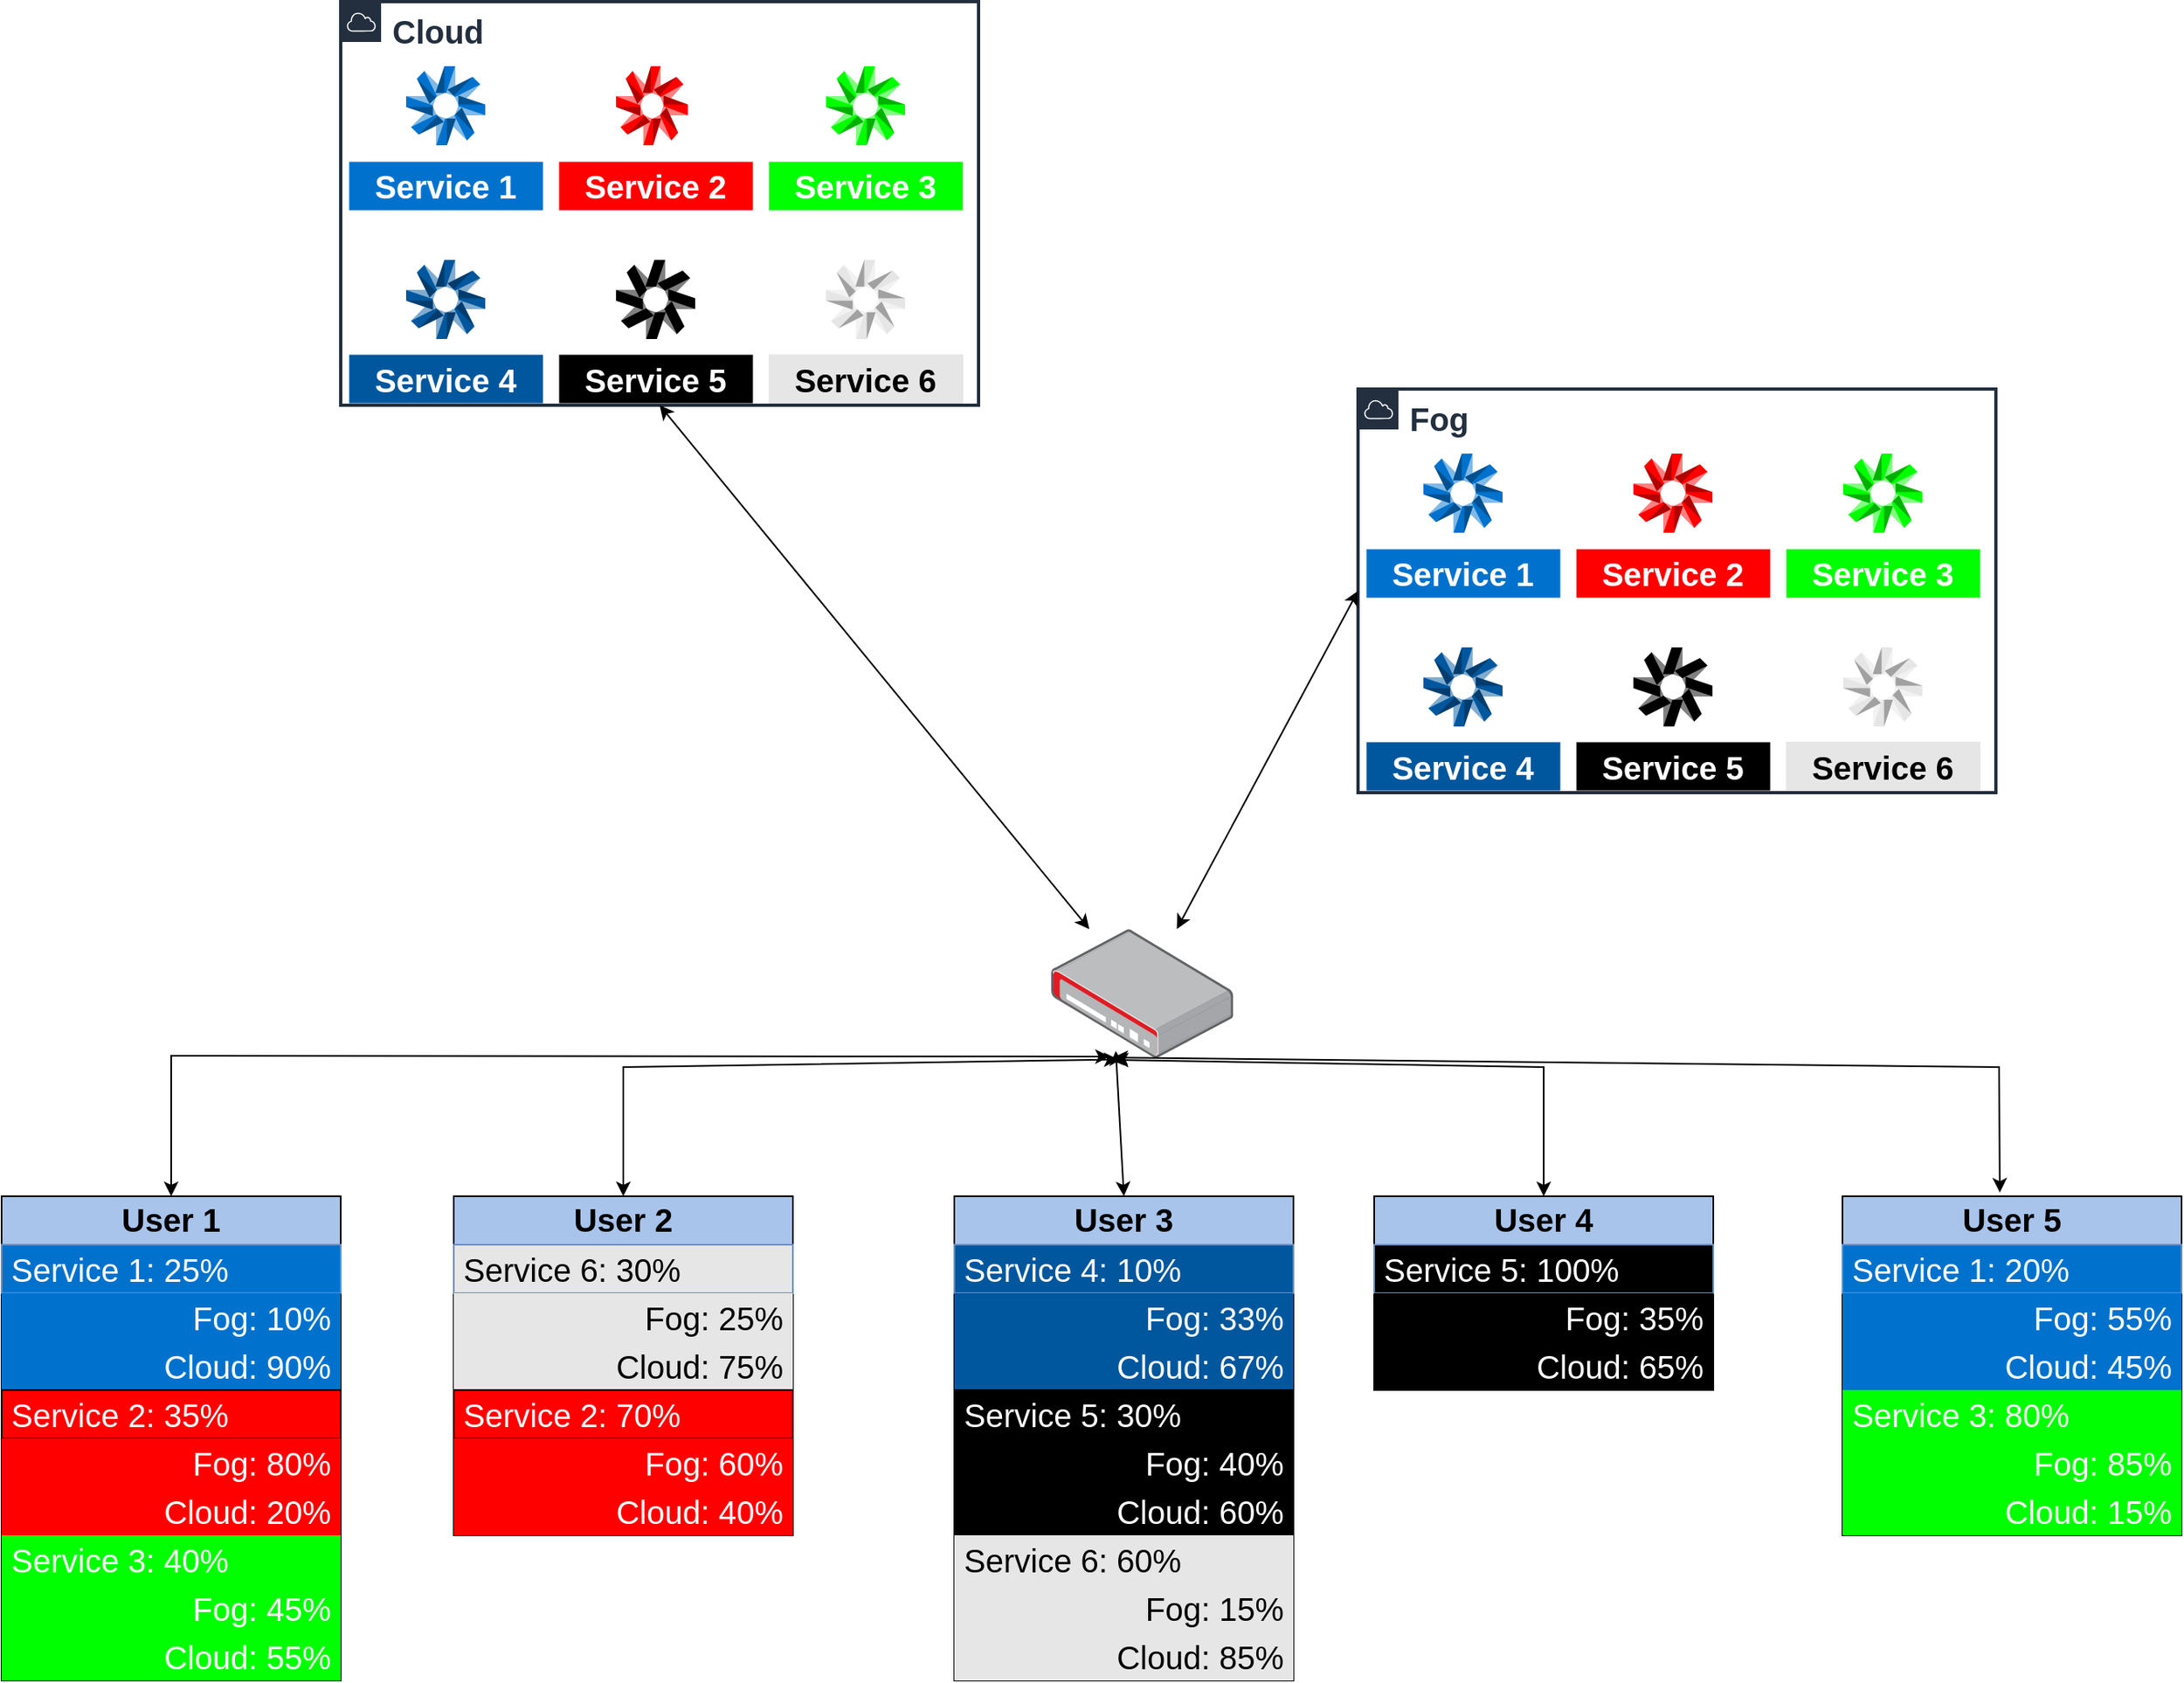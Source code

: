 <mxfile version="20.8.16" type="device"><diagram name="Page-1" id="K5hI7qBMbA0kYKejD6aS"><mxGraphModel dx="3341" dy="1462" grid="1" gridSize="10" guides="1" tooltips="1" connect="1" arrows="1" fold="1" page="1" pageScale="1" pageWidth="850" pageHeight="1100" math="0" shadow="0"><root><mxCell id="0"/><mxCell id="1" parent="0"/><mxCell id="tTI_45Hg4_2xt05tEy3o-35" value="" style="outlineConnect=0;dashed=0;verticalLabelPosition=bottom;verticalAlign=top;align=center;html=1;shape=mxgraph.aws3.chime;fillColor=#00579E;gradientColor=none;" parent="1" vertex="1"><mxGeometry x="30.5" y="370" width="49" height="49" as="geometry"/></mxCell><mxCell id="tTI_45Hg4_2xt05tEy3o-36" value="" style="outlineConnect=0;dashed=0;verticalLabelPosition=bottom;verticalAlign=top;align=center;html=1;shape=mxgraph.aws3.chime;fillColor=#FF0000;gradientColor=none;" parent="1" vertex="1"><mxGeometry x="160.5" y="250" width="44.5" height="49" as="geometry"/></mxCell><mxCell id="tTI_45Hg4_2xt05tEy3o-37" value="" style="outlineConnect=0;dashed=0;verticalLabelPosition=bottom;verticalAlign=top;align=center;html=1;shape=mxgraph.aws3.chime;fillColor=#00FF00;gradientColor=none;" parent="1" vertex="1"><mxGeometry x="290.5" y="250" width="49" height="49" as="geometry"/></mxCell><mxCell id="tTI_45Hg4_2xt05tEy3o-38" value="" style="outlineConnect=0;dashed=0;verticalLabelPosition=bottom;verticalAlign=top;align=center;html=1;shape=mxgraph.aws3.chime;fillColor=#000000;gradientColor=none;" parent="1" vertex="1"><mxGeometry x="160.5" y="370" width="49" height="49" as="geometry"/></mxCell><mxCell id="tTI_45Hg4_2xt05tEy3o-40" value="" style="outlineConnect=0;dashed=0;verticalLabelPosition=bottom;verticalAlign=top;align=center;html=1;shape=mxgraph.aws3.chime;fillColor=#E6E6E6;gradientColor=none;" parent="1" vertex="1"><mxGeometry x="290.5" y="370" width="49" height="49" as="geometry"/></mxCell><mxCell id="tTI_45Hg4_2xt05tEy3o-41" value="&lt;font color=&quot;#ffffff&quot; style=&quot;font-size: 20px;&quot;&gt;&lt;b&gt;Service 1&lt;/b&gt;&lt;/font&gt;" style="text;html=1;strokeColor=#9673a6;fillColor=#0072CE;align=center;verticalAlign=middle;whiteSpace=wrap;rounded=0;strokeWidth=0;" parent="1" vertex="1"><mxGeometry x="-5" y="309" width="120" height="30" as="geometry"/></mxCell><mxCell id="tTI_45Hg4_2xt05tEy3o-42" value="&lt;font color=&quot;#ffffff&quot; style=&quot;font-size: 20px;&quot;&gt;&lt;b&gt;Service 2&lt;/b&gt;&lt;/font&gt;" style="text;html=1;strokeColor=#9673a6;fillColor=#FF0000;align=center;verticalAlign=middle;whiteSpace=wrap;rounded=0;strokeWidth=0;" parent="1" vertex="1"><mxGeometry x="125" y="309" width="120" height="30" as="geometry"/></mxCell><mxCell id="tTI_45Hg4_2xt05tEy3o-43" value="&lt;font color=&quot;#ffffff&quot; style=&quot;font-size: 20px;&quot;&gt;&lt;b&gt;Service 3&lt;/b&gt;&lt;/font&gt;" style="text;html=1;strokeColor=#9673a6;fillColor=#00FF00;align=center;verticalAlign=middle;whiteSpace=wrap;rounded=0;strokeWidth=0;" parent="1" vertex="1"><mxGeometry x="255" y="309" width="120" height="30" as="geometry"/></mxCell><mxCell id="tTI_45Hg4_2xt05tEy3o-44" value="&lt;font color=&quot;#ffffff&quot; style=&quot;font-size: 20px;&quot;&gt;&lt;b&gt;Service 4&lt;/b&gt;&lt;/font&gt;" style="text;html=1;strokeColor=#9673a6;fillColor=#00579E;align=center;verticalAlign=middle;whiteSpace=wrap;rounded=0;strokeWidth=0;" parent="1" vertex="1"><mxGeometry x="-5" y="428.5" width="120" height="30" as="geometry"/></mxCell><mxCell id="tTI_45Hg4_2xt05tEy3o-45" value="&lt;font color=&quot;#ffffff&quot; style=&quot;font-size: 20px;&quot;&gt;&lt;b&gt;Service 5&lt;/b&gt;&lt;/font&gt;" style="text;html=1;strokeColor=#9673a6;fillColor=#000000;align=center;verticalAlign=middle;whiteSpace=wrap;rounded=0;strokeWidth=0;" parent="1" vertex="1"><mxGeometry x="125" y="428.5" width="120" height="30" as="geometry"/></mxCell><mxCell id="tTI_45Hg4_2xt05tEy3o-46" value="&lt;font style=&quot;font-size: 20px;&quot;&gt;&lt;b&gt;Service 6&lt;/b&gt;&lt;/font&gt;" style="text;html=1;strokeColor=#9673a6;fillColor=#E6E6E6;align=center;verticalAlign=middle;whiteSpace=wrap;rounded=0;strokeWidth=0;" parent="1" vertex="1"><mxGeometry x="255" y="428.5" width="120" height="30" as="geometry"/></mxCell><mxCell id="tTI_45Hg4_2xt05tEy3o-63" value="&lt;font style=&quot;font-size: 20px;&quot;&gt;&lt;b&gt;Cloud&lt;/b&gt;&lt;/font&gt;" style="points=[[0,0],[0.25,0],[0.5,0],[0.75,0],[1,0],[1,0.25],[1,0.5],[1,0.75],[1,1],[0.75,1],[0.5,1],[0.25,1],[0,1],[0,0.75],[0,0.5],[0,0.25]];outlineConnect=0;gradientColor=none;html=1;whiteSpace=wrap;fontSize=12;fontStyle=0;container=1;pointerEvents=0;collapsible=0;recursiveResize=0;shape=mxgraph.aws4.group;grIcon=mxgraph.aws4.group_aws_cloud;strokeColor=#232F3E;fillColor=none;verticalAlign=top;align=left;spacingLeft=30;fontColor=#232F3E;dashed=0;strokeWidth=2;" parent="1" vertex="1"><mxGeometry x="-10" y="210" width="395" height="250" as="geometry"/></mxCell><mxCell id="tTI_45Hg4_2xt05tEy3o-39" value="" style="outlineConnect=0;dashed=0;verticalLabelPosition=bottom;verticalAlign=top;align=center;html=1;shape=mxgraph.aws3.chime;fillColor=#0072CE;gradientColor=none;" parent="tTI_45Hg4_2xt05tEy3o-63" vertex="1"><mxGeometry x="40.5" y="40" width="49" height="49" as="geometry"/></mxCell><mxCell id="tTI_45Hg4_2xt05tEy3o-77" value="" style="outlineConnect=0;dashed=0;verticalLabelPosition=bottom;verticalAlign=top;align=center;html=1;shape=mxgraph.aws3.chime;fillColor=#00579E;gradientColor=none;" parent="1" vertex="1"><mxGeometry x="660.5" y="610" width="49" height="49" as="geometry"/></mxCell><mxCell id="tTI_45Hg4_2xt05tEy3o-78" value="" style="outlineConnect=0;dashed=0;verticalLabelPosition=bottom;verticalAlign=top;align=center;html=1;shape=mxgraph.aws3.chime;fillColor=#FF0000;gradientColor=none;" parent="1" vertex="1"><mxGeometry x="790.5" y="490" width="49" height="49" as="geometry"/></mxCell><mxCell id="tTI_45Hg4_2xt05tEy3o-79" value="" style="outlineConnect=0;dashed=0;verticalLabelPosition=bottom;verticalAlign=top;align=center;html=1;shape=mxgraph.aws3.chime;fillColor=#00FF00;gradientColor=none;" parent="1" vertex="1"><mxGeometry x="920.5" y="490" width="49" height="49" as="geometry"/></mxCell><mxCell id="tTI_45Hg4_2xt05tEy3o-80" value="" style="outlineConnect=0;dashed=0;verticalLabelPosition=bottom;verticalAlign=top;align=center;html=1;shape=mxgraph.aws3.chime;fillColor=#000000;gradientColor=none;" parent="1" vertex="1"><mxGeometry x="790.5" y="610" width="49" height="49" as="geometry"/></mxCell><mxCell id="tTI_45Hg4_2xt05tEy3o-81" value="" style="outlineConnect=0;dashed=0;verticalLabelPosition=bottom;verticalAlign=top;align=center;html=1;shape=mxgraph.aws3.chime;fillColor=#E6E6E6;gradientColor=none;" parent="1" vertex="1"><mxGeometry x="920.5" y="610" width="49" height="49" as="geometry"/></mxCell><mxCell id="tTI_45Hg4_2xt05tEy3o-82" value="&lt;font color=&quot;#ffffff&quot; style=&quot;font-size: 20px;&quot;&gt;&lt;b&gt;Service 1&lt;/b&gt;&lt;/font&gt;" style="text;html=1;strokeColor=#9673a6;fillColor=#0072CE;align=center;verticalAlign=middle;whiteSpace=wrap;rounded=0;strokeWidth=0;" parent="1" vertex="1"><mxGeometry x="625" y="549" width="120" height="30" as="geometry"/></mxCell><mxCell id="tTI_45Hg4_2xt05tEy3o-83" value="&lt;font color=&quot;#ffffff&quot; style=&quot;font-size: 20px;&quot;&gt;&lt;b&gt;Service 2&lt;/b&gt;&lt;/font&gt;" style="text;html=1;strokeColor=#9673a6;fillColor=#FF0000;align=center;verticalAlign=middle;whiteSpace=wrap;rounded=0;strokeWidth=0;" parent="1" vertex="1"><mxGeometry x="755" y="549" width="120" height="30" as="geometry"/></mxCell><mxCell id="tTI_45Hg4_2xt05tEy3o-84" value="&lt;font color=&quot;#ffffff&quot; style=&quot;font-size: 20px;&quot;&gt;&lt;b&gt;Service 3&lt;/b&gt;&lt;/font&gt;" style="text;html=1;strokeColor=#9673a6;fillColor=#00FF00;align=center;verticalAlign=middle;whiteSpace=wrap;rounded=0;strokeWidth=0;" parent="1" vertex="1"><mxGeometry x="885" y="549" width="120" height="30" as="geometry"/></mxCell><mxCell id="tTI_45Hg4_2xt05tEy3o-85" value="&lt;font color=&quot;#ffffff&quot; style=&quot;font-size: 20px;&quot;&gt;&lt;b&gt;Service 4&lt;/b&gt;&lt;/font&gt;" style="text;html=1;strokeColor=#9673a6;fillColor=#00579E;align=center;verticalAlign=middle;whiteSpace=wrap;rounded=0;strokeWidth=0;" parent="1" vertex="1"><mxGeometry x="625" y="668.5" width="120" height="30" as="geometry"/></mxCell><mxCell id="tTI_45Hg4_2xt05tEy3o-86" value="&lt;font color=&quot;#ffffff&quot; style=&quot;font-size: 20px;&quot;&gt;&lt;b&gt;Service 5&lt;/b&gt;&lt;/font&gt;" style="text;html=1;strokeColor=#9673a6;fillColor=#000000;align=center;verticalAlign=middle;whiteSpace=wrap;rounded=0;strokeWidth=0;" parent="1" vertex="1"><mxGeometry x="755" y="668.5" width="120" height="30" as="geometry"/></mxCell><mxCell id="tTI_45Hg4_2xt05tEy3o-87" value="&lt;font style=&quot;font-size: 20px;&quot;&gt;&lt;b&gt;Service 6&lt;/b&gt;&lt;/font&gt;" style="text;html=1;strokeColor=#9673a6;fillColor=#E6E6E6;align=center;verticalAlign=middle;whiteSpace=wrap;rounded=0;strokeWidth=0;" parent="1" vertex="1"><mxGeometry x="885" y="668.5" width="120" height="30" as="geometry"/></mxCell><mxCell id="tTI_45Hg4_2xt05tEy3o-88" value="&lt;font style=&quot;font-size: 20px;&quot;&gt;&lt;b&gt;Fog&lt;/b&gt;&lt;/font&gt;" style="points=[[0,0],[0.25,0],[0.5,0],[0.75,0],[1,0],[1,0.25],[1,0.5],[1,0.75],[1,1],[0.75,1],[0.5,1],[0.25,1],[0,1],[0,0.75],[0,0.5],[0,0.25]];outlineConnect=0;gradientColor=none;html=1;whiteSpace=wrap;fontSize=12;fontStyle=0;container=1;pointerEvents=0;collapsible=0;recursiveResize=0;shape=mxgraph.aws4.group;grIcon=mxgraph.aws4.group_aws_cloud;strokeColor=#232F3E;fillColor=none;verticalAlign=top;align=left;spacingLeft=30;fontColor=#232F3E;dashed=0;strokeWidth=2;" parent="1" vertex="1"><mxGeometry x="620" y="450" width="395" height="250" as="geometry"/></mxCell><mxCell id="tTI_45Hg4_2xt05tEy3o-89" value="" style="outlineConnect=0;dashed=0;verticalLabelPosition=bottom;verticalAlign=top;align=center;html=1;shape=mxgraph.aws3.chime;fillColor=#0072CE;gradientColor=none;" parent="tTI_45Hg4_2xt05tEy3o-88" vertex="1"><mxGeometry x="40.5" y="40" width="49" height="49" as="geometry"/></mxCell><mxCell id="VLNIo0fZ4MebR_0GQh6Y-1" value="" style="points=[];aspect=fixed;html=1;align=center;shadow=0;dashed=0;image;image=img/lib/allied_telesis/security/Router_VPN.svg;" vertex="1" parent="1"><mxGeometry x="430" y="784.5" width="112.73" height="80" as="geometry"/></mxCell><mxCell id="VLNIo0fZ4MebR_0GQh6Y-2" value="" style="endArrow=classic;startArrow=classic;html=1;rounded=0;entryX=0.5;entryY=1;entryDx=0;entryDy=0;" edge="1" parent="1" source="VLNIo0fZ4MebR_0GQh6Y-1" target="tTI_45Hg4_2xt05tEy3o-63"><mxGeometry width="50" height="50" relative="1" as="geometry"><mxPoint x="200" y="830" as="sourcePoint"/><mxPoint x="250" y="780" as="targetPoint"/></mxGeometry></mxCell><mxCell id="VLNIo0fZ4MebR_0GQh6Y-3" value="" style="endArrow=classic;startArrow=classic;html=1;rounded=0;entryX=0;entryY=0.5;entryDx=0;entryDy=0;" edge="1" parent="1" source="VLNIo0fZ4MebR_0GQh6Y-1" target="tTI_45Hg4_2xt05tEy3o-88"><mxGeometry width="50" height="50" relative="1" as="geometry"><mxPoint x="270" y="920" as="sourcePoint"/><mxPoint x="320" y="870" as="targetPoint"/></mxGeometry></mxCell><mxCell id="VLNIo0fZ4MebR_0GQh6Y-4" value="&lt;font style=&quot;font-size: 20px;&quot;&gt;&lt;b&gt;User 1&lt;/b&gt;&lt;br&gt;&lt;/font&gt;" style="swimlane;fontStyle=0;childLayout=stackLayout;horizontal=1;startSize=30;horizontalStack=0;resizeParent=1;resizeParentMax=0;resizeLast=0;collapsible=1;marginBottom=0;whiteSpace=wrap;html=1;fontSize=17;fillColor=#A9C4EB;" vertex="1" parent="1"><mxGeometry x="-220" y="950" width="210" height="300" as="geometry"><mxRectangle x="166" y="890" width="70" height="40" as="alternateBounds"/></mxGeometry></mxCell><mxCell id="VLNIo0fZ4MebR_0GQh6Y-5" value="&lt;font color=&quot;#ffffff&quot; style=&quot;font-size: 20px;&quot;&gt;Service 1: 25%&lt;/font&gt;" style="text;strokeColor=#6c8ebf;fillColor=#0072CE;align=left;verticalAlign=middle;spacingLeft=4;spacingRight=4;overflow=hidden;points=[[0,0.5],[1,0.5]];portConstraint=eastwest;rotatable=0;whiteSpace=wrap;html=1;" vertex="1" parent="VLNIo0fZ4MebR_0GQh6Y-4"><mxGeometry y="30" width="210" height="30" as="geometry"/></mxCell><mxCell id="VLNIo0fZ4MebR_0GQh6Y-6" value="&lt;font color=&quot;#ffffff&quot; style=&quot;font-size: 20px;&quot;&gt;Fog: 10%&lt;/font&gt;" style="text;strokeColor=none;fillColor=#0072CE;align=right;verticalAlign=middle;spacingLeft=4;spacingRight=4;overflow=hidden;points=[[0,0.5],[1,0.5]];portConstraint=eastwest;rotatable=0;whiteSpace=wrap;html=1;" vertex="1" parent="VLNIo0fZ4MebR_0GQh6Y-4"><mxGeometry y="60" width="210" height="30" as="geometry"/></mxCell><mxCell id="VLNIo0fZ4MebR_0GQh6Y-7" value="&lt;font style=&quot;font-size: 20px;&quot;&gt;&lt;font color=&quot;#ffffff&quot;&gt;Cloud: 90%&lt;/font&gt;&lt;br&gt;&lt;/font&gt;" style="text;strokeColor=none;fillColor=#0072CE;align=right;verticalAlign=middle;spacingLeft=4;spacingRight=4;overflow=hidden;points=[[0,0.5],[1,0.5]];portConstraint=eastwest;rotatable=0;whiteSpace=wrap;html=1;" vertex="1" parent="VLNIo0fZ4MebR_0GQh6Y-4"><mxGeometry y="90" width="210" height="30" as="geometry"/></mxCell><mxCell id="VLNIo0fZ4MebR_0GQh6Y-16" value="&lt;font style=&quot;font-size: 20px;&quot;&gt;Service 2: 35%&lt;br&gt;&lt;/font&gt;" style="text;strokeColor=default;fillColor=#FF0000;align=left;verticalAlign=middle;spacingLeft=4;spacingRight=4;overflow=hidden;points=[[0,0.5],[1,0.5]];portConstraint=eastwest;rotatable=0;whiteSpace=wrap;html=1;fontColor=#FFFFFF;" vertex="1" parent="VLNIo0fZ4MebR_0GQh6Y-4"><mxGeometry y="120" width="210" height="30" as="geometry"/></mxCell><mxCell id="VLNIo0fZ4MebR_0GQh6Y-17" value="&lt;font style=&quot;font-size: 20px;&quot;&gt;&lt;font color=&quot;#ffffff&quot;&gt;Fog: 80%&lt;/font&gt;&lt;br&gt;&lt;/font&gt;" style="text;strokeColor=none;fillColor=#FF0000;align=right;verticalAlign=middle;spacingLeft=4;spacingRight=4;overflow=hidden;points=[[0,0.5],[1,0.5]];portConstraint=eastwest;rotatable=0;whiteSpace=wrap;html=1;" vertex="1" parent="VLNIo0fZ4MebR_0GQh6Y-4"><mxGeometry y="150" width="210" height="30" as="geometry"/></mxCell><mxCell id="VLNIo0fZ4MebR_0GQh6Y-18" value="&lt;font style=&quot;font-size: 20px;&quot;&gt;&lt;font color=&quot;#ffffff&quot;&gt;Cloud: 20%&lt;/font&gt;&lt;br&gt;&lt;/font&gt;" style="text;strokeColor=none;fillColor=#FF0000;align=right;verticalAlign=middle;spacingLeft=4;spacingRight=4;overflow=hidden;points=[[0,0.5],[1,0.5]];portConstraint=eastwest;rotatable=0;whiteSpace=wrap;html=1;" vertex="1" parent="VLNIo0fZ4MebR_0GQh6Y-4"><mxGeometry y="180" width="210" height="30" as="geometry"/></mxCell><mxCell id="VLNIo0fZ4MebR_0GQh6Y-35" value="&lt;font style=&quot;font-size: 20px;&quot;&gt;&lt;font color=&quot;#ffffff&quot;&gt;Service 3: 40%&lt;/font&gt;&lt;br&gt;&lt;/font&gt;" style="text;strokeColor=none;fillColor=#00FF00;align=left;verticalAlign=middle;spacingLeft=4;spacingRight=4;overflow=hidden;points=[[0,0.5],[1,0.5]];portConstraint=eastwest;rotatable=0;whiteSpace=wrap;html=1;" vertex="1" parent="VLNIo0fZ4MebR_0GQh6Y-4"><mxGeometry y="210" width="210" height="30" as="geometry"/></mxCell><mxCell id="VLNIo0fZ4MebR_0GQh6Y-33" value="&lt;font style=&quot;font-size: 20px;&quot;&gt;&lt;font color=&quot;#ffffff&quot;&gt;Fog: 45%&lt;/font&gt;&lt;br&gt;&lt;/font&gt;" style="text;strokeColor=none;fillColor=#00FF00;align=right;verticalAlign=middle;spacingLeft=4;spacingRight=4;overflow=hidden;points=[[0,0.5],[1,0.5]];portConstraint=eastwest;rotatable=0;whiteSpace=wrap;html=1;" vertex="1" parent="VLNIo0fZ4MebR_0GQh6Y-4"><mxGeometry y="240" width="210" height="30" as="geometry"/></mxCell><mxCell id="VLNIo0fZ4MebR_0GQh6Y-34" value="&lt;font style=&quot;font-size: 20px;&quot;&gt;&lt;font color=&quot;#ffffff&quot;&gt;Cloud: 55%&lt;/font&gt;&lt;br&gt;&lt;/font&gt;" style="text;strokeColor=none;fillColor=#00FF00;align=right;verticalAlign=middle;spacingLeft=4;spacingRight=4;overflow=hidden;points=[[0,0.5],[1,0.5]];portConstraint=eastwest;rotatable=0;whiteSpace=wrap;html=1;" vertex="1" parent="VLNIo0fZ4MebR_0GQh6Y-4"><mxGeometry y="270" width="210" height="30" as="geometry"/></mxCell><mxCell id="VLNIo0fZ4MebR_0GQh6Y-36" value="&lt;font style=&quot;font-size: 20px;&quot;&gt;&lt;b&gt;User 2&lt;/b&gt;&lt;br&gt;&lt;/font&gt;" style="swimlane;fontStyle=0;childLayout=stackLayout;horizontal=1;startSize=30;horizontalStack=0;resizeParent=1;resizeParentMax=0;resizeLast=0;collapsible=1;marginBottom=0;whiteSpace=wrap;html=1;fontSize=17;fillColor=#A9C4EB;" vertex="1" parent="1"><mxGeometry x="60" y="950" width="210" height="210" as="geometry"><mxRectangle x="166" y="890" width="70" height="40" as="alternateBounds"/></mxGeometry></mxCell><mxCell id="VLNIo0fZ4MebR_0GQh6Y-37" value="&lt;font style=&quot;font-size: 20px;&quot;&gt;Service 6: 30%&lt;/font&gt;" style="text;strokeColor=#6c8ebf;fillColor=#E6E6E6;align=left;verticalAlign=middle;spacingLeft=4;spacingRight=4;overflow=hidden;points=[[0,0.5],[1,0.5]];portConstraint=eastwest;rotatable=0;whiteSpace=wrap;html=1;fontColor=#000000;" vertex="1" parent="VLNIo0fZ4MebR_0GQh6Y-36"><mxGeometry y="30" width="210" height="30" as="geometry"/></mxCell><mxCell id="VLNIo0fZ4MebR_0GQh6Y-38" value="&lt;font style=&quot;font-size: 20px;&quot;&gt;Fog: 25%&lt;/font&gt;" style="text;strokeColor=none;fillColor=#E6E6E6;align=right;verticalAlign=middle;spacingLeft=4;spacingRight=4;overflow=hidden;points=[[0,0.5],[1,0.5]];portConstraint=eastwest;rotatable=0;whiteSpace=wrap;html=1;fontColor=#000000;" vertex="1" parent="VLNIo0fZ4MebR_0GQh6Y-36"><mxGeometry y="60" width="210" height="30" as="geometry"/></mxCell><mxCell id="VLNIo0fZ4MebR_0GQh6Y-39" value="&lt;font style=&quot;font-size: 20px;&quot;&gt;&lt;font&gt;Cloud: 75%&lt;/font&gt;&lt;br&gt;&lt;/font&gt;" style="text;strokeColor=none;fillColor=#E6E6E6;align=right;verticalAlign=middle;spacingLeft=4;spacingRight=4;overflow=hidden;points=[[0,0.5],[1,0.5]];portConstraint=eastwest;rotatable=0;whiteSpace=wrap;html=1;fontColor=#000000;" vertex="1" parent="VLNIo0fZ4MebR_0GQh6Y-36"><mxGeometry y="90" width="210" height="30" as="geometry"/></mxCell><mxCell id="VLNIo0fZ4MebR_0GQh6Y-40" value="&lt;font style=&quot;font-size: 20px;&quot;&gt;Service 2: 70%&lt;br&gt;&lt;/font&gt;" style="text;strokeColor=default;fillColor=#FF0000;align=left;verticalAlign=middle;spacingLeft=4;spacingRight=4;overflow=hidden;points=[[0,0.5],[1,0.5]];portConstraint=eastwest;rotatable=0;whiteSpace=wrap;html=1;fontColor=#FFFFFF;" vertex="1" parent="VLNIo0fZ4MebR_0GQh6Y-36"><mxGeometry y="120" width="210" height="30" as="geometry"/></mxCell><mxCell id="VLNIo0fZ4MebR_0GQh6Y-41" value="&lt;font style=&quot;font-size: 20px;&quot;&gt;&lt;font color=&quot;#ffffff&quot;&gt;Fog: 60%&lt;/font&gt;&lt;br&gt;&lt;/font&gt;" style="text;strokeColor=none;fillColor=#FF0000;align=right;verticalAlign=middle;spacingLeft=4;spacingRight=4;overflow=hidden;points=[[0,0.5],[1,0.5]];portConstraint=eastwest;rotatable=0;whiteSpace=wrap;html=1;" vertex="1" parent="VLNIo0fZ4MebR_0GQh6Y-36"><mxGeometry y="150" width="210" height="30" as="geometry"/></mxCell><mxCell id="VLNIo0fZ4MebR_0GQh6Y-42" value="&lt;font style=&quot;font-size: 20px;&quot;&gt;&lt;font color=&quot;#ffffff&quot;&gt;Cloud: 40%&lt;/font&gt;&lt;br&gt;&lt;/font&gt;" style="text;strokeColor=none;fillColor=#FF0000;align=right;verticalAlign=middle;spacingLeft=4;spacingRight=4;overflow=hidden;points=[[0,0.5],[1,0.5]];portConstraint=eastwest;rotatable=0;whiteSpace=wrap;html=1;" vertex="1" parent="VLNIo0fZ4MebR_0GQh6Y-36"><mxGeometry y="180" width="210" height="30" as="geometry"/></mxCell><mxCell id="VLNIo0fZ4MebR_0GQh6Y-46" value="&lt;font style=&quot;font-size: 20px;&quot;&gt;&lt;b&gt;User 3&lt;/b&gt;&lt;br&gt;&lt;/font&gt;" style="swimlane;fontStyle=0;childLayout=stackLayout;horizontal=1;startSize=30;horizontalStack=0;resizeParent=1;resizeParentMax=0;resizeLast=0;collapsible=1;marginBottom=0;whiteSpace=wrap;html=1;fontSize=17;fillColor=#A9C4EB;" vertex="1" parent="1"><mxGeometry x="370" y="950" width="210" height="300" as="geometry"><mxRectangle x="166" y="890" width="70" height="40" as="alternateBounds"/></mxGeometry></mxCell><mxCell id="VLNIo0fZ4MebR_0GQh6Y-47" value="&lt;font color=&quot;#ffffff&quot; style=&quot;font-size: 20px;&quot;&gt;Service 4: 10%&lt;/font&gt;" style="text;strokeColor=#6c8ebf;fillColor=#00579E;align=left;verticalAlign=middle;spacingLeft=4;spacingRight=4;overflow=hidden;points=[[0,0.5],[1,0.5]];portConstraint=eastwest;rotatable=0;whiteSpace=wrap;html=1;" vertex="1" parent="VLNIo0fZ4MebR_0GQh6Y-46"><mxGeometry y="30" width="210" height="30" as="geometry"/></mxCell><mxCell id="VLNIo0fZ4MebR_0GQh6Y-48" value="&lt;font color=&quot;#ffffff&quot; style=&quot;font-size: 20px;&quot;&gt;Fog: 33%&lt;/font&gt;" style="text;strokeColor=none;fillColor=#00579E;align=right;verticalAlign=middle;spacingLeft=4;spacingRight=4;overflow=hidden;points=[[0,0.5],[1,0.5]];portConstraint=eastwest;rotatable=0;whiteSpace=wrap;html=1;" vertex="1" parent="VLNIo0fZ4MebR_0GQh6Y-46"><mxGeometry y="60" width="210" height="30" as="geometry"/></mxCell><mxCell id="VLNIo0fZ4MebR_0GQh6Y-49" value="&lt;font style=&quot;font-size: 20px;&quot;&gt;&lt;font color=&quot;#ffffff&quot;&gt;Cloud: 67%&lt;/font&gt;&lt;br&gt;&lt;/font&gt;" style="text;strokeColor=none;fillColor=#00579E;align=right;verticalAlign=middle;spacingLeft=4;spacingRight=4;overflow=hidden;points=[[0,0.5],[1,0.5]];portConstraint=eastwest;rotatable=0;whiteSpace=wrap;html=1;" vertex="1" parent="VLNIo0fZ4MebR_0GQh6Y-46"><mxGeometry y="90" width="210" height="30" as="geometry"/></mxCell><mxCell id="VLNIo0fZ4MebR_0GQh6Y-50" value="&lt;font style=&quot;font-size: 20px;&quot;&gt;Service 5: 30%&lt;br&gt;&lt;/font&gt;" style="text;strokeColor=default;fillColor=#000000;align=left;verticalAlign=middle;spacingLeft=4;spacingRight=4;overflow=hidden;points=[[0,0.5],[1,0.5]];portConstraint=eastwest;rotatable=0;whiteSpace=wrap;html=1;fontColor=#FFFFFF;" vertex="1" parent="VLNIo0fZ4MebR_0GQh6Y-46"><mxGeometry y="120" width="210" height="30" as="geometry"/></mxCell><mxCell id="VLNIo0fZ4MebR_0GQh6Y-51" value="&lt;font style=&quot;font-size: 20px;&quot;&gt;&lt;font color=&quot;#ffffff&quot;&gt;Fog: 40%&lt;/font&gt;&lt;br&gt;&lt;/font&gt;" style="text;strokeColor=none;fillColor=#000000;align=right;verticalAlign=middle;spacingLeft=4;spacingRight=4;overflow=hidden;points=[[0,0.5],[1,0.5]];portConstraint=eastwest;rotatable=0;whiteSpace=wrap;html=1;" vertex="1" parent="VLNIo0fZ4MebR_0GQh6Y-46"><mxGeometry y="150" width="210" height="30" as="geometry"/></mxCell><mxCell id="VLNIo0fZ4MebR_0GQh6Y-52" value="&lt;font style=&quot;font-size: 20px;&quot;&gt;&lt;font color=&quot;#ffffff&quot;&gt;Cloud: 60%&lt;/font&gt;&lt;br&gt;&lt;/font&gt;" style="text;strokeColor=none;fillColor=#000000;align=right;verticalAlign=middle;spacingLeft=4;spacingRight=4;overflow=hidden;points=[[0,0.5],[1,0.5]];portConstraint=eastwest;rotatable=0;whiteSpace=wrap;html=1;" vertex="1" parent="VLNIo0fZ4MebR_0GQh6Y-46"><mxGeometry y="180" width="210" height="30" as="geometry"/></mxCell><mxCell id="VLNIo0fZ4MebR_0GQh6Y-53" value="&lt;font style=&quot;font-size: 20px;&quot;&gt;&lt;font&gt;Service 6: 60%&lt;/font&gt;&lt;br&gt;&lt;/font&gt;" style="text;strokeColor=none;fillColor=#E6E6E6;align=left;verticalAlign=middle;spacingLeft=4;spacingRight=4;overflow=hidden;points=[[0,0.5],[1,0.5]];portConstraint=eastwest;rotatable=0;whiteSpace=wrap;html=1;fontColor=#000000;" vertex="1" parent="VLNIo0fZ4MebR_0GQh6Y-46"><mxGeometry y="210" width="210" height="30" as="geometry"/></mxCell><mxCell id="VLNIo0fZ4MebR_0GQh6Y-54" value="&lt;font style=&quot;font-size: 20px;&quot;&gt;&lt;font&gt;Fog: 15%&lt;/font&gt;&lt;br&gt;&lt;/font&gt;" style="text;strokeColor=none;fillColor=#E6E6E6;align=right;verticalAlign=middle;spacingLeft=4;spacingRight=4;overflow=hidden;points=[[0,0.5],[1,0.5]];portConstraint=eastwest;rotatable=0;whiteSpace=wrap;html=1;fontColor=#000000;" vertex="1" parent="VLNIo0fZ4MebR_0GQh6Y-46"><mxGeometry y="240" width="210" height="30" as="geometry"/></mxCell><mxCell id="VLNIo0fZ4MebR_0GQh6Y-55" value="&lt;font style=&quot;font-size: 20px;&quot;&gt;&lt;font&gt;Cloud: 85%&lt;/font&gt;&lt;br&gt;&lt;/font&gt;" style="text;strokeColor=none;fillColor=#E6E6E6;align=right;verticalAlign=middle;spacingLeft=4;spacingRight=4;overflow=hidden;points=[[0,0.5],[1,0.5]];portConstraint=eastwest;rotatable=0;whiteSpace=wrap;html=1;fontColor=#000000;" vertex="1" parent="VLNIo0fZ4MebR_0GQh6Y-46"><mxGeometry y="270" width="210" height="30" as="geometry"/></mxCell><mxCell id="VLNIo0fZ4MebR_0GQh6Y-56" value="&lt;font style=&quot;font-size: 20px;&quot;&gt;&lt;b&gt;User 4&lt;/b&gt;&lt;br&gt;&lt;/font&gt;" style="swimlane;fontStyle=0;childLayout=stackLayout;horizontal=1;startSize=30;horizontalStack=0;resizeParent=1;resizeParentMax=0;resizeLast=0;collapsible=1;marginBottom=0;whiteSpace=wrap;html=1;fontSize=17;fillColor=#A9C4EB;" vertex="1" parent="1"><mxGeometry x="630" y="950" width="210" height="120" as="geometry"><mxRectangle x="166" y="890" width="70" height="40" as="alternateBounds"/></mxGeometry></mxCell><mxCell id="VLNIo0fZ4MebR_0GQh6Y-57" value="&lt;font color=&quot;#ffffff&quot; style=&quot;font-size: 20px;&quot;&gt;Service 5: 100%&lt;/font&gt;" style="text;strokeColor=#6c8ebf;fillColor=#000000;align=left;verticalAlign=middle;spacingLeft=4;spacingRight=4;overflow=hidden;points=[[0,0.5],[1,0.5]];portConstraint=eastwest;rotatable=0;whiteSpace=wrap;html=1;" vertex="1" parent="VLNIo0fZ4MebR_0GQh6Y-56"><mxGeometry y="30" width="210" height="30" as="geometry"/></mxCell><mxCell id="VLNIo0fZ4MebR_0GQh6Y-58" value="&lt;font color=&quot;#ffffff&quot; style=&quot;font-size: 20px;&quot;&gt;Fog: 35%&lt;/font&gt;" style="text;strokeColor=none;fillColor=#000000;align=right;verticalAlign=middle;spacingLeft=4;spacingRight=4;overflow=hidden;points=[[0,0.5],[1,0.5]];portConstraint=eastwest;rotatable=0;whiteSpace=wrap;html=1;" vertex="1" parent="VLNIo0fZ4MebR_0GQh6Y-56"><mxGeometry y="60" width="210" height="30" as="geometry"/></mxCell><mxCell id="VLNIo0fZ4MebR_0GQh6Y-59" value="&lt;font style=&quot;font-size: 20px;&quot;&gt;&lt;font color=&quot;#ffffff&quot;&gt;Cloud: 65%&lt;/font&gt;&lt;br&gt;&lt;/font&gt;" style="text;strokeColor=none;fillColor=#000000;align=right;verticalAlign=middle;spacingLeft=4;spacingRight=4;overflow=hidden;points=[[0,0.5],[1,0.5]];portConstraint=eastwest;rotatable=0;whiteSpace=wrap;html=1;" vertex="1" parent="VLNIo0fZ4MebR_0GQh6Y-56"><mxGeometry y="90" width="210" height="30" as="geometry"/></mxCell><mxCell id="VLNIo0fZ4MebR_0GQh6Y-76" value="&lt;font style=&quot;font-size: 20px;&quot;&gt;&lt;b&gt;User 5&lt;/b&gt;&lt;br&gt;&lt;/font&gt;" style="swimlane;fontStyle=0;childLayout=stackLayout;horizontal=1;startSize=30;horizontalStack=0;resizeParent=1;resizeParentMax=0;resizeLast=0;collapsible=1;marginBottom=0;whiteSpace=wrap;html=1;fontSize=17;fillColor=#A9C4EB;" vertex="1" parent="1"><mxGeometry x="920" y="950" width="210" height="210" as="geometry"><mxRectangle x="166" y="890" width="70" height="40" as="alternateBounds"/></mxGeometry></mxCell><mxCell id="VLNIo0fZ4MebR_0GQh6Y-77" value="&lt;font color=&quot;#ffffff&quot; style=&quot;font-size: 20px;&quot;&gt;Service 1: 20%&lt;/font&gt;" style="text;strokeColor=#6c8ebf;fillColor=#0072CE;align=left;verticalAlign=middle;spacingLeft=4;spacingRight=4;overflow=hidden;points=[[0,0.5],[1,0.5]];portConstraint=eastwest;rotatable=0;whiteSpace=wrap;html=1;" vertex="1" parent="VLNIo0fZ4MebR_0GQh6Y-76"><mxGeometry y="30" width="210" height="30" as="geometry"/></mxCell><mxCell id="VLNIo0fZ4MebR_0GQh6Y-78" value="&lt;font color=&quot;#ffffff&quot; style=&quot;font-size: 20px;&quot;&gt;Fog: 55%&lt;/font&gt;" style="text;strokeColor=none;fillColor=#0072CE;align=right;verticalAlign=middle;spacingLeft=4;spacingRight=4;overflow=hidden;points=[[0,0.5],[1,0.5]];portConstraint=eastwest;rotatable=0;whiteSpace=wrap;html=1;" vertex="1" parent="VLNIo0fZ4MebR_0GQh6Y-76"><mxGeometry y="60" width="210" height="30" as="geometry"/></mxCell><mxCell id="VLNIo0fZ4MebR_0GQh6Y-79" value="&lt;font style=&quot;font-size: 20px;&quot;&gt;&lt;font color=&quot;#ffffff&quot;&gt;Cloud: 45%&lt;/font&gt;&lt;br&gt;&lt;/font&gt;" style="text;strokeColor=none;fillColor=#0072CE;align=right;verticalAlign=middle;spacingLeft=4;spacingRight=4;overflow=hidden;points=[[0,0.5],[1,0.5]];portConstraint=eastwest;rotatable=0;whiteSpace=wrap;html=1;" vertex="1" parent="VLNIo0fZ4MebR_0GQh6Y-76"><mxGeometry y="90" width="210" height="30" as="geometry"/></mxCell><mxCell id="VLNIo0fZ4MebR_0GQh6Y-83" value="&lt;font style=&quot;font-size: 20px;&quot;&gt;&lt;font color=&quot;#ffffff&quot;&gt;Service 3: 80%&lt;/font&gt;&lt;br&gt;&lt;/font&gt;" style="text;strokeColor=none;fillColor=#00FF00;align=left;verticalAlign=middle;spacingLeft=4;spacingRight=4;overflow=hidden;points=[[0,0.5],[1,0.5]];portConstraint=eastwest;rotatable=0;whiteSpace=wrap;html=1;" vertex="1" parent="VLNIo0fZ4MebR_0GQh6Y-76"><mxGeometry y="120" width="210" height="30" as="geometry"/></mxCell><mxCell id="VLNIo0fZ4MebR_0GQh6Y-84" value="&lt;font style=&quot;font-size: 20px;&quot;&gt;&lt;font color=&quot;#ffffff&quot;&gt;Fog: 85%&lt;/font&gt;&lt;br&gt;&lt;/font&gt;" style="text;strokeColor=none;fillColor=#00FF00;align=right;verticalAlign=middle;spacingLeft=4;spacingRight=4;overflow=hidden;points=[[0,0.5],[1,0.5]];portConstraint=eastwest;rotatable=0;whiteSpace=wrap;html=1;" vertex="1" parent="VLNIo0fZ4MebR_0GQh6Y-76"><mxGeometry y="150" width="210" height="30" as="geometry"/></mxCell><mxCell id="VLNIo0fZ4MebR_0GQh6Y-85" value="&lt;font style=&quot;font-size: 20px;&quot;&gt;&lt;font color=&quot;#ffffff&quot;&gt;Cloud: 15%&lt;/font&gt;&lt;br&gt;&lt;/font&gt;" style="text;strokeColor=none;fillColor=#00FF00;align=right;verticalAlign=middle;spacingLeft=4;spacingRight=4;overflow=hidden;points=[[0,0.5],[1,0.5]];portConstraint=eastwest;rotatable=0;whiteSpace=wrap;html=1;" vertex="1" parent="VLNIo0fZ4MebR_0GQh6Y-76"><mxGeometry y="180" width="210" height="30" as="geometry"/></mxCell><mxCell id="VLNIo0fZ4MebR_0GQh6Y-86" value="" style="endArrow=classic;startArrow=classic;html=1;rounded=0;fontSize=20;fontColor=#000000;exitX=0.5;exitY=0;exitDx=0;exitDy=0;entryX=0.322;entryY=0.987;entryDx=0;entryDy=0;entryPerimeter=0;" edge="1" parent="1" source="VLNIo0fZ4MebR_0GQh6Y-4" target="VLNIo0fZ4MebR_0GQh6Y-1"><mxGeometry width="50" height="50" relative="1" as="geometry"><mxPoint x="-140" y="810" as="sourcePoint"/><mxPoint x="-90" y="760" as="targetPoint"/><Array as="points"><mxPoint x="-115" y="863"/></Array></mxGeometry></mxCell><mxCell id="VLNIo0fZ4MebR_0GQh6Y-87" value="" style="endArrow=classic;startArrow=classic;html=1;rounded=0;fontSize=20;fontColor=#000000;exitX=0.5;exitY=0;exitDx=0;exitDy=0;entryX=0.37;entryY=1.01;entryDx=0;entryDy=0;entryPerimeter=0;" edge="1" parent="1" source="VLNIo0fZ4MebR_0GQh6Y-36" target="VLNIo0fZ4MebR_0GQh6Y-1"><mxGeometry width="50" height="50" relative="1" as="geometry"><mxPoint x="80" y="1320" as="sourcePoint"/><mxPoint x="130" y="1270" as="targetPoint"/><Array as="points"><mxPoint x="165" y="870"/></Array></mxGeometry></mxCell><mxCell id="VLNIo0fZ4MebR_0GQh6Y-91" value="" style="endArrow=classic;startArrow=classic;html=1;rounded=0;fontSize=20;fontColor=#000000;exitX=0.5;exitY=0;exitDx=0;exitDy=0;entryX=0.344;entryY=1.012;entryDx=0;entryDy=0;entryPerimeter=0;" edge="1" parent="1" source="VLNIo0fZ4MebR_0GQh6Y-56" target="VLNIo0fZ4MebR_0GQh6Y-1"><mxGeometry width="50" height="50" relative="1" as="geometry"><mxPoint x="680" y="914.7" as="sourcePoint"/><mxPoint x="470" y="870" as="targetPoint"/><Array as="points"><mxPoint x="735" y="870"/></Array></mxGeometry></mxCell><mxCell id="VLNIo0fZ4MebR_0GQh6Y-92" value="" style="endArrow=classic;startArrow=classic;html=1;rounded=0;fontSize=20;fontColor=#000000;exitX=0.464;exitY=-0.011;exitDx=0;exitDy=0;exitPerimeter=0;entryX=0.341;entryY=0.995;entryDx=0;entryDy=0;entryPerimeter=0;" edge="1" parent="1" source="VLNIo0fZ4MebR_0GQh6Y-76" target="VLNIo0fZ4MebR_0GQh6Y-1"><mxGeometry width="50" height="50" relative="1" as="geometry"><mxPoint x="640.0" y="907" as="sourcePoint"/><mxPoint x="470" y="870" as="targetPoint"/><Array as="points"><mxPoint x="1017" y="870"/></Array></mxGeometry></mxCell><mxCell id="VLNIo0fZ4MebR_0GQh6Y-93" value="" style="endArrow=classic;startArrow=classic;html=1;rounded=0;fontSize=20;fontColor=#000000;exitX=0.5;exitY=0;exitDx=0;exitDy=0;" edge="1" parent="1" source="VLNIo0fZ4MebR_0GQh6Y-46"><mxGeometry width="50" height="50" relative="1" as="geometry"><mxPoint x="440" y="940" as="sourcePoint"/><mxPoint x="470" y="860" as="targetPoint"/></mxGeometry></mxCell></root></mxGraphModel></diagram></mxfile>